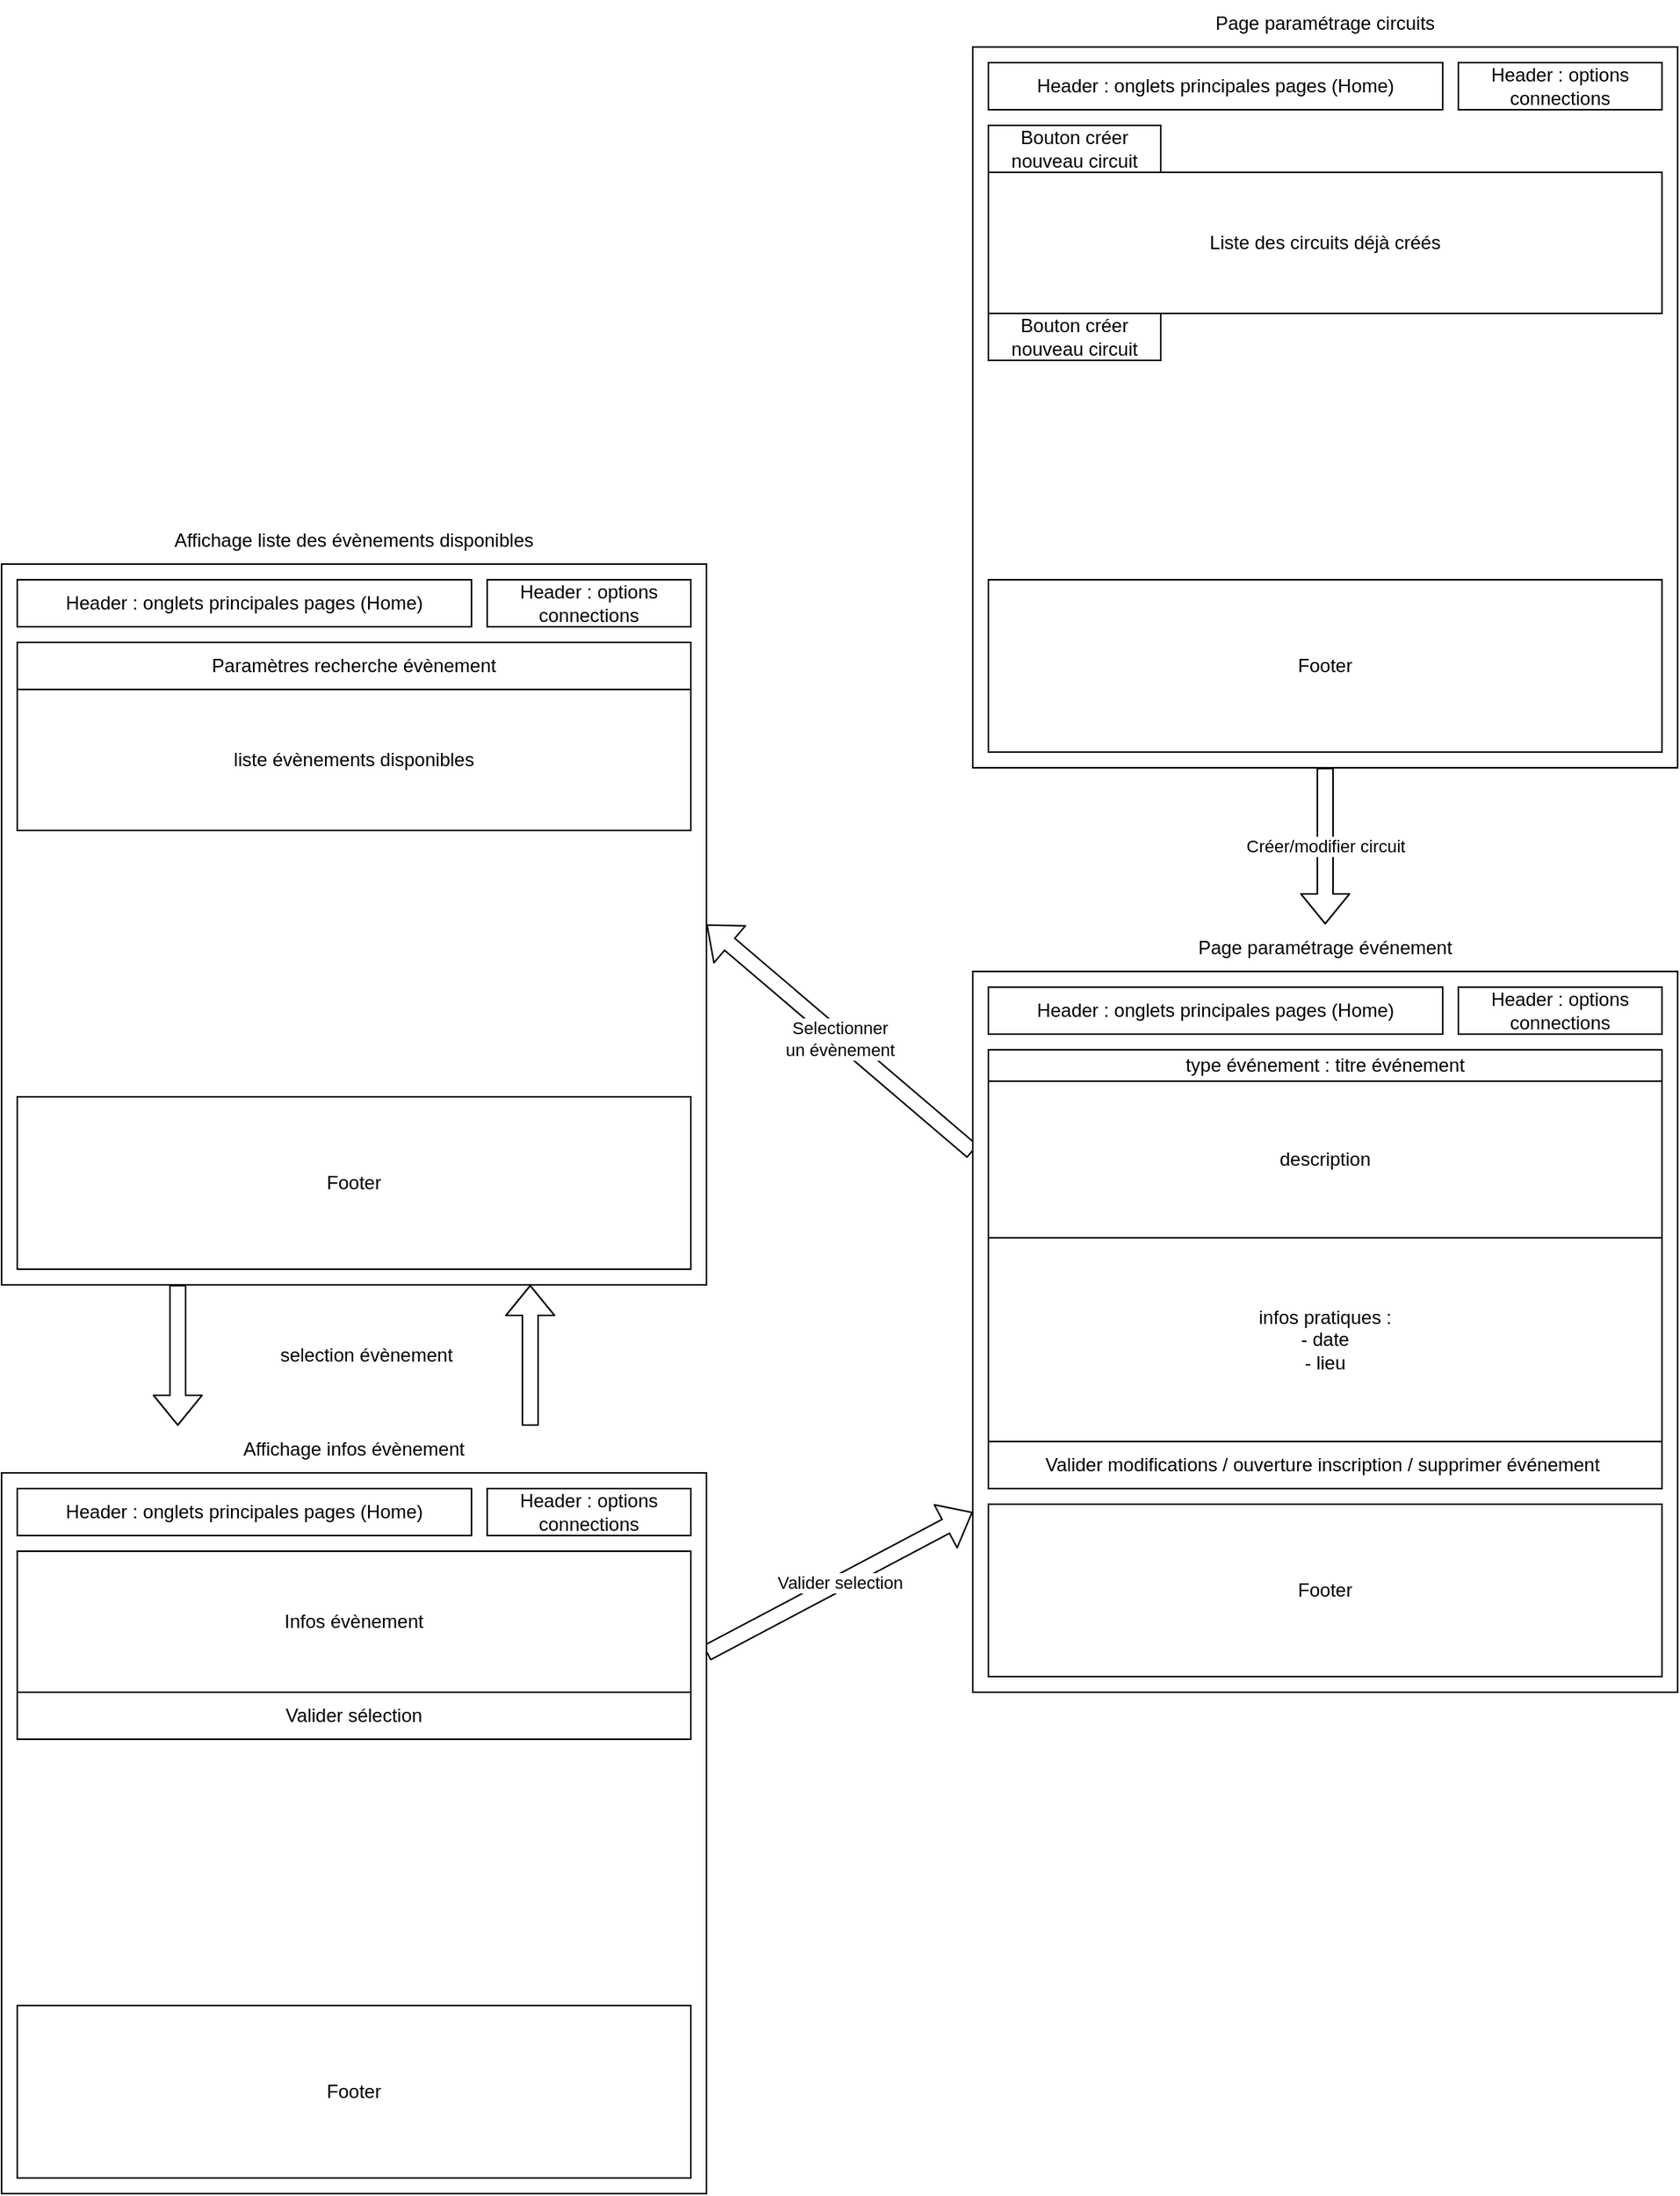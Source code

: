<mxfile>
    <diagram id="nFT-gMXtFcs6V0Sla8Oa" name="Page-1">
        <mxGraphModel dx="666" dy="528" grid="1" gridSize="10" guides="1" tooltips="1" connect="1" arrows="1" fold="1" page="1" pageScale="1" pageWidth="850" pageHeight="1100" background="none" math="0" shadow="0">
            <root>
                <mxCell id="0"/>
                <mxCell id="1" parent="0"/>
                <mxCell id="70" value="Selectionner &lt;br&gt;un évènement" style="edgeStyle=none;html=1;exitX=0;exitY=0.25;exitDx=0;exitDy=0;entryX=1;entryY=0.5;entryDx=0;entryDy=0;shape=flexArrow;" parent="1" source="2" target="46" edge="1">
                    <mxGeometry relative="1" as="geometry"/>
                </mxCell>
                <mxCell id="2" value="" style="rounded=0;whiteSpace=wrap;html=1;" parent="1" vertex="1">
                    <mxGeometry x="890" y="650" width="450" height="460" as="geometry"/>
                </mxCell>
                <mxCell id="3" value="Header : onglets principales pages (Home)" style="rounded=0;whiteSpace=wrap;html=1;" parent="1" vertex="1">
                    <mxGeometry x="900" y="660" width="290" height="30" as="geometry"/>
                </mxCell>
                <mxCell id="4" value="Header : options connections" style="rounded=0;whiteSpace=wrap;html=1;" parent="1" vertex="1">
                    <mxGeometry x="1200" y="660" width="130" height="30" as="geometry"/>
                </mxCell>
                <mxCell id="5" value="Page paramétrage événement" style="text;html=1;strokeColor=none;fillColor=none;align=center;verticalAlign=middle;whiteSpace=wrap;rounded=0;" parent="1" vertex="1">
                    <mxGeometry x="890" y="620" width="450" height="30" as="geometry"/>
                </mxCell>
                <mxCell id="6" value="Footer" style="rounded=0;whiteSpace=wrap;html=1;" parent="1" vertex="1">
                    <mxGeometry x="900" y="990" width="430" height="110" as="geometry"/>
                </mxCell>
                <mxCell id="7" value="type événement : titre événement" style="rounded=0;whiteSpace=wrap;html=1;" parent="1" vertex="1">
                    <mxGeometry x="900" y="700" width="430" height="20" as="geometry"/>
                </mxCell>
                <mxCell id="8" value="description" style="rounded=0;whiteSpace=wrap;html=1;" parent="1" vertex="1">
                    <mxGeometry x="900" y="720" width="430" height="100" as="geometry"/>
                </mxCell>
                <mxCell id="9" value="infos pratiques :&lt;br&gt;- date&lt;br&gt;- lieu" style="rounded=0;whiteSpace=wrap;html=1;" parent="1" vertex="1">
                    <mxGeometry x="900" y="820" width="430" height="130" as="geometry"/>
                </mxCell>
                <mxCell id="10" value="Valider modifications / ouverture inscription / supprimer événement&amp;nbsp;" style="rounded=0;whiteSpace=wrap;html=1;" parent="1" vertex="1">
                    <mxGeometry x="900" y="950" width="430" height="30" as="geometry"/>
                </mxCell>
                <mxCell id="11" value="" style="rounded=0;whiteSpace=wrap;html=1;" parent="1" vertex="1">
                    <mxGeometry x="890" y="60" width="450" height="460" as="geometry"/>
                </mxCell>
                <mxCell id="12" value="Header : onglets principales pages (Home)" style="rounded=0;whiteSpace=wrap;html=1;" parent="1" vertex="1">
                    <mxGeometry x="900" y="70" width="290" height="30" as="geometry"/>
                </mxCell>
                <mxCell id="13" value="Header : options connections" style="rounded=0;whiteSpace=wrap;html=1;" parent="1" vertex="1">
                    <mxGeometry x="1200" y="70" width="130" height="30" as="geometry"/>
                </mxCell>
                <mxCell id="14" value="Page paramétrage circuits" style="text;html=1;strokeColor=none;fillColor=none;align=center;verticalAlign=middle;whiteSpace=wrap;rounded=0;" parent="1" vertex="1">
                    <mxGeometry x="890" y="30" width="450" height="30" as="geometry"/>
                </mxCell>
                <mxCell id="15" value="Footer" style="rounded=0;whiteSpace=wrap;html=1;" parent="1" vertex="1">
                    <mxGeometry x="900" y="400" width="430" height="110" as="geometry"/>
                </mxCell>
                <mxCell id="16" value="Bouton créer nouveau circuit" style="rounded=0;whiteSpace=wrap;html=1;" parent="1" vertex="1">
                    <mxGeometry x="900" y="110" width="110" height="30" as="geometry"/>
                </mxCell>
                <mxCell id="17" value="Liste des circuits déjà créés" style="rounded=0;whiteSpace=wrap;html=1;" parent="1" vertex="1">
                    <mxGeometry x="900" y="140" width="430" height="90" as="geometry"/>
                </mxCell>
                <mxCell id="19" value="Créer/modifier circuit" style="shape=flexArrow;endArrow=classic;html=1;exitX=0.5;exitY=1;exitDx=0;exitDy=0;" parent="1" source="11" edge="1">
                    <mxGeometry width="50" height="50" relative="1" as="geometry">
                        <mxPoint x="1002.25" y="545" as="sourcePoint"/>
                        <mxPoint x="1115" y="620" as="targetPoint"/>
                    </mxGeometry>
                </mxCell>
                <mxCell id="46" value="" style="rounded=0;whiteSpace=wrap;html=1;" parent="1" vertex="1">
                    <mxGeometry x="270" y="390" width="450" height="460" as="geometry"/>
                </mxCell>
                <mxCell id="47" value="Header : onglets principales pages (Home)" style="rounded=0;whiteSpace=wrap;html=1;" parent="1" vertex="1">
                    <mxGeometry x="280" y="400" width="290" height="30" as="geometry"/>
                </mxCell>
                <mxCell id="48" value="Header : options connections" style="rounded=0;whiteSpace=wrap;html=1;" parent="1" vertex="1">
                    <mxGeometry x="580" y="400" width="130" height="30" as="geometry"/>
                </mxCell>
                <mxCell id="49" value="Affichage liste des évènements disponibles" style="text;html=1;strokeColor=none;fillColor=none;align=center;verticalAlign=middle;whiteSpace=wrap;rounded=0;" parent="1" vertex="1">
                    <mxGeometry x="270" y="360" width="450" height="30" as="geometry"/>
                </mxCell>
                <mxCell id="50" value="Footer" style="rounded=0;whiteSpace=wrap;html=1;" parent="1" vertex="1">
                    <mxGeometry x="280" y="730" width="430" height="110" as="geometry"/>
                </mxCell>
                <mxCell id="51" value="Paramètres recherche évènement" style="rounded=0;whiteSpace=wrap;html=1;" parent="1" vertex="1">
                    <mxGeometry x="280" y="440" width="430" height="30" as="geometry"/>
                </mxCell>
                <mxCell id="52" value="liste évènements disponibles" style="rounded=0;whiteSpace=wrap;html=1;" parent="1" vertex="1">
                    <mxGeometry x="280" y="470" width="430" height="90" as="geometry"/>
                </mxCell>
                <mxCell id="53" value="" style="shape=flexArrow;endArrow=classic;html=1;exitX=0.25;exitY=1;exitDx=0;exitDy=0;entryX=0.25;entryY=0;entryDx=0;entryDy=0;" parent="1" source="46" target="63" edge="1">
                    <mxGeometry width="50" height="50" relative="1" as="geometry">
                        <mxPoint x="410.0" y="870" as="sourcePoint"/>
                        <mxPoint x="410.0" y="930" as="targetPoint"/>
                    </mxGeometry>
                </mxCell>
                <mxCell id="54" value="selection évènement" style="text;html=1;strokeColor=none;fillColor=none;align=center;verticalAlign=middle;whiteSpace=wrap;rounded=0;" parent="1" vertex="1">
                    <mxGeometry x="412.75" y="880" width="180" height="30" as="geometry"/>
                </mxCell>
                <mxCell id="59" value="" style="shape=flexArrow;endArrow=classic;html=1;entryX=0.75;entryY=1;entryDx=0;entryDy=0;exitX=0.75;exitY=0;exitDx=0;exitDy=0;" parent="1" source="63" target="46" edge="1">
                    <mxGeometry width="50" height="50" relative="1" as="geometry">
                        <mxPoint x="650" y="920" as="sourcePoint"/>
                        <mxPoint x="650" y="870" as="targetPoint"/>
                    </mxGeometry>
                </mxCell>
                <mxCell id="71" value="Valider selection" style="edgeStyle=none;shape=flexArrow;html=1;exitX=1;exitY=0.25;exitDx=0;exitDy=0;entryX=0;entryY=0.75;entryDx=0;entryDy=0;" parent="1" source="60" target="2" edge="1">
                    <mxGeometry relative="1" as="geometry"/>
                </mxCell>
                <mxCell id="60" value="" style="rounded=0;whiteSpace=wrap;html=1;" parent="1" vertex="1">
                    <mxGeometry x="270" y="970" width="450" height="460" as="geometry"/>
                </mxCell>
                <mxCell id="61" value="Header : onglets principales pages (Home)" style="rounded=0;whiteSpace=wrap;html=1;" parent="1" vertex="1">
                    <mxGeometry x="280" y="980" width="290" height="30" as="geometry"/>
                </mxCell>
                <mxCell id="62" value="Header : options connections" style="rounded=0;whiteSpace=wrap;html=1;" parent="1" vertex="1">
                    <mxGeometry x="580" y="980" width="130" height="30" as="geometry"/>
                </mxCell>
                <mxCell id="63" value="Affichage infos évènement" style="text;html=1;strokeColor=none;fillColor=none;align=center;verticalAlign=middle;whiteSpace=wrap;rounded=0;" parent="1" vertex="1">
                    <mxGeometry x="270" y="940" width="450" height="30" as="geometry"/>
                </mxCell>
                <mxCell id="64" value="Footer" style="rounded=0;whiteSpace=wrap;html=1;" parent="1" vertex="1">
                    <mxGeometry x="280" y="1310" width="430" height="110" as="geometry"/>
                </mxCell>
                <mxCell id="66" value="Infos évènement" style="rounded=0;whiteSpace=wrap;html=1;" parent="1" vertex="1">
                    <mxGeometry x="280" y="1020" width="430" height="90" as="geometry"/>
                </mxCell>
                <mxCell id="67" value="Valider sélection" style="rounded=0;whiteSpace=wrap;html=1;" parent="1" vertex="1">
                    <mxGeometry x="280" y="1110" width="430" height="30" as="geometry"/>
                </mxCell>
                <mxCell id="72" value="Bouton créer nouveau circuit" style="rounded=0;whiteSpace=wrap;html=1;" vertex="1" parent="1">
                    <mxGeometry x="900" y="230" width="110" height="30" as="geometry"/>
                </mxCell>
            </root>
        </mxGraphModel>
    </diagram>
</mxfile>